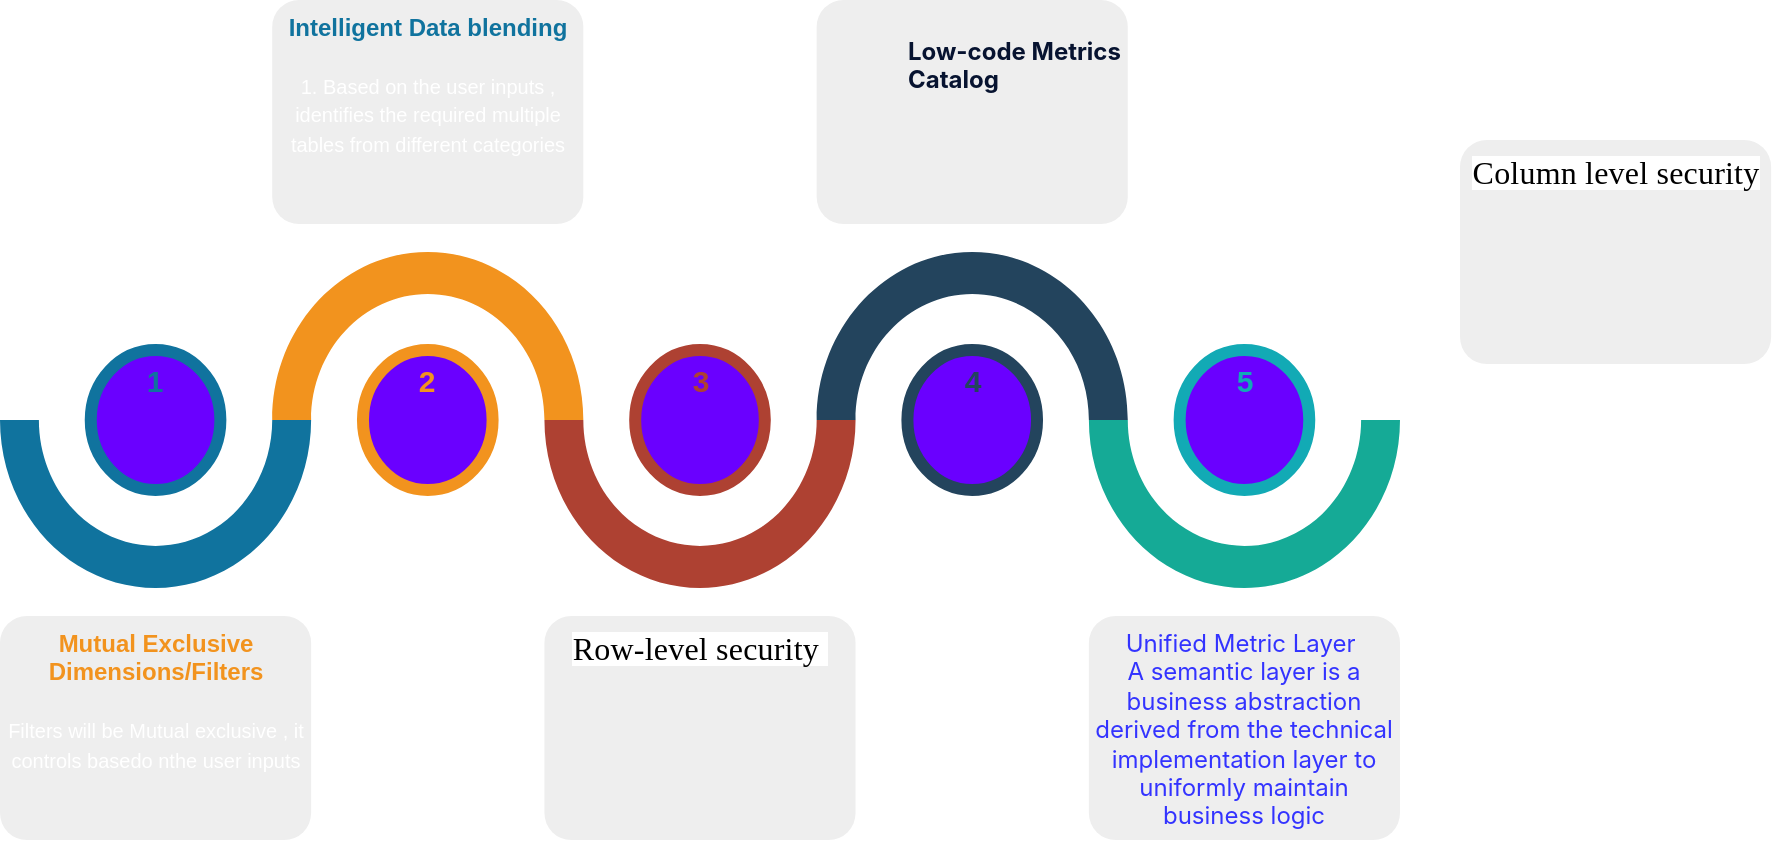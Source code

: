 <mxfile version="24.0.4" type="github" pages="2">
  <diagram id="78sCz90uFRcFQ9miNzxU" name="Page-2">
    <mxGraphModel dx="1804" dy="558" grid="1" gridSize="10" guides="1" tooltips="1" connect="1" arrows="1" fold="1" page="1" pageScale="1" pageWidth="850" pageHeight="1100" math="0" shadow="0">
      <root>
        <mxCell id="0" />
        <mxCell id="1" parent="0" />
        <mxCell id="tdOcX8E_IDGz-AW4-594-17" value="" style="group" vertex="1" connectable="0" parent="1">
          <mxGeometry x="-10" y="30" width="700" height="420" as="geometry" />
        </mxCell>
        <mxCell id="tdOcX8E_IDGz-AW4-594-1" value="" style="verticalLabelPosition=bottom;verticalAlign=top;html=1;shape=mxgraph.basic.partConcEllipse;startAngle=0.25;endAngle=0.75;arcWidth=0.25;fillColor=#10739E;strokeColor=none;align=center;fontFamily=Helvetica;fontSize=12;fontColor=#ffffff;" vertex="1" parent="tdOcX8E_IDGz-AW4-594-17">
          <mxGeometry y="126.0" width="155.556" height="168" as="geometry" />
        </mxCell>
        <mxCell id="tdOcX8E_IDGz-AW4-594-2" value="" style="verticalLabelPosition=bottom;verticalAlign=top;html=1;shape=mxgraph.basic.partConcEllipse;startAngle=0.75;endAngle=0.25;arcWidth=0.25;fillColor=#F2931E;strokeColor=none;align=center;fontFamily=Helvetica;fontSize=12;fontColor=#ffffff;" vertex="1" parent="tdOcX8E_IDGz-AW4-594-17">
          <mxGeometry x="136.111" y="126.0" width="155.556" height="168" as="geometry" />
        </mxCell>
        <mxCell id="tdOcX8E_IDGz-AW4-594-3" value="" style="verticalLabelPosition=bottom;verticalAlign=top;html=1;shape=mxgraph.basic.partConcEllipse;startAngle=0.25;endAngle=0.75;arcWidth=0.25;fillColor=#AE4132;strokeColor=none;align=center;fontFamily=Helvetica;fontSize=12;fontColor=#ffffff;" vertex="1" parent="tdOcX8E_IDGz-AW4-594-17">
          <mxGeometry x="272.222" y="126.0" width="155.556" height="168" as="geometry" />
        </mxCell>
        <mxCell id="tdOcX8E_IDGz-AW4-594-4" value="" style="verticalLabelPosition=bottom;verticalAlign=top;html=1;shape=mxgraph.basic.partConcEllipse;startAngle=0.75;endAngle=0.25;arcWidth=0.25;fillColor=#23445D;strokeColor=none;align=center;fontFamily=Helvetica;fontSize=12;fontColor=#ffffff;" vertex="1" parent="tdOcX8E_IDGz-AW4-594-17">
          <mxGeometry x="408.333" y="126.0" width="155.556" height="168" as="geometry" />
        </mxCell>
        <mxCell id="tdOcX8E_IDGz-AW4-594-5" value="" style="verticalLabelPosition=bottom;verticalAlign=top;html=1;shape=mxgraph.basic.partConcEllipse;startAngle=0.25;endAngle=0.75;arcWidth=0.25;fillColor=#15AA96;strokeColor=none;align=center;fontFamily=Helvetica;fontSize=12;fontColor=#ffffff;" vertex="1" parent="tdOcX8E_IDGz-AW4-594-17">
          <mxGeometry x="544.444" y="126.0" width="155.556" height="168" as="geometry" />
        </mxCell>
        <mxCell id="tdOcX8E_IDGz-AW4-594-6" value="1" style="shape=ellipse;strokeWidth=6;strokeColor=#10739E;fontSize=15;html=1;whiteSpace=wrap;fontStyle=1;fontColor=#10739E;align=center;verticalAlign=top;fontFamily=Helvetica;fillColor=#6a00ff;" vertex="1" parent="tdOcX8E_IDGz-AW4-594-17">
          <mxGeometry x="45.37" y="175" width="64.815" height="70" as="geometry" />
        </mxCell>
        <mxCell id="tdOcX8E_IDGz-AW4-594-7" value="2" style="shape=ellipse;strokeWidth=6;strokeColor=#F2931E;fontSize=15;html=1;whiteSpace=wrap;fontStyle=1;fontColor=#F2931E;align=center;verticalAlign=top;fontFamily=Helvetica;fillColor=#6a00ff;" vertex="1" parent="tdOcX8E_IDGz-AW4-594-17">
          <mxGeometry x="181.481" y="175" width="64.815" height="70" as="geometry" />
        </mxCell>
        <mxCell id="tdOcX8E_IDGz-AW4-594-8" value="3" style="shape=ellipse;strokeWidth=6;strokeColor=#AE4132;fontSize=15;html=1;whiteSpace=wrap;fontStyle=1;fontColor=#AE4132;align=center;verticalAlign=top;fontFamily=Helvetica;fillColor=#6a00ff;" vertex="1" parent="tdOcX8E_IDGz-AW4-594-17">
          <mxGeometry x="317.593" y="175" width="64.815" height="70" as="geometry" />
        </mxCell>
        <mxCell id="tdOcX8E_IDGz-AW4-594-9" value="4" style="shape=ellipse;strokeWidth=6;strokeColor=#23445D;fontSize=15;html=1;whiteSpace=wrap;fontStyle=1;fontColor=#23445D;align=center;verticalAlign=top;fontFamily=Helvetica;fillColor=#6a00ff;" vertex="1" parent="tdOcX8E_IDGz-AW4-594-17">
          <mxGeometry x="453.704" y="175" width="64.815" height="70" as="geometry" />
        </mxCell>
        <mxCell id="tdOcX8E_IDGz-AW4-594-10" value="5" style="shape=ellipse;strokeWidth=6;strokeColor=#12AAB5;fontSize=15;html=1;whiteSpace=wrap;fontStyle=1;fontColor=#12AAB5;align=center;verticalAlign=top;fontFamily=Helvetica;fillColor=#6a00ff;" vertex="1" parent="tdOcX8E_IDGz-AW4-594-17">
          <mxGeometry x="589.815" y="175" width="64.815" height="70" as="geometry" />
        </mxCell>
        <mxCell id="tdOcX8E_IDGz-AW4-594-11" value="&lt;font color=&quot;#F2931E&quot;&gt;&lt;b&gt;Mutual Exclusive Dimensions/Filters&lt;/b&gt;&lt;/font&gt;&lt;br&gt;&lt;br&gt;&lt;font size=&quot;1&quot;&gt;Filters will be Mutual exclusive , it controls basedo nthe user inputs&lt;/font&gt;" style="rounded=1;strokeColor=none;fillColor=#EEEEEE;align=center;arcSize=12;verticalAlign=top;whiteSpace=wrap;html=1;fontSize=12;fontFamily=Helvetica;fontColor=#ffffff;" vertex="1" parent="tdOcX8E_IDGz-AW4-594-17">
          <mxGeometry y="308" width="155.556" height="112" as="geometry" />
        </mxCell>
        <mxCell id="tdOcX8E_IDGz-AW4-594-12" value="&lt;font style=&quot;text-align: left;&quot; color=&quot;#10739E&quot;&gt;&lt;b&gt;Intelligent Data blending&lt;/b&gt;&lt;/font&gt;&lt;br style=&quot;text-align: left;&quot;&gt;&lt;br style=&quot;text-align: left;&quot;&gt;&lt;font style=&quot;text-align: left;&quot; size=&quot;1&quot;&gt;1. Based on the user inputs , identifies the required multiple tables from different categories&lt;/font&gt;" style="rounded=1;strokeColor=none;fillColor=#EEEEEE;align=center;arcSize=12;verticalAlign=top;whiteSpace=wrap;html=1;fontSize=12;fontFamily=Helvetica;fontColor=#ffffff;" vertex="1" parent="tdOcX8E_IDGz-AW4-594-17">
          <mxGeometry x="136.111" width="155.556" height="112" as="geometry" />
        </mxCell>
        <mxCell id="tdOcX8E_IDGz-AW4-594-13" value="&lt;span style=&quot;box-sizing: border-box; margin: 0px; padding: 0px; border: 0px; font-variant-numeric: inherit; font-variant-east-asian: inherit; font-variant-alternates: inherit; font-variant-position: inherit; font-stretch: inherit; font-size: 16px; line-height: inherit; font-family: Poppins; font-optical-sizing: inherit; font-kerning: inherit; font-feature-settings: inherit; font-variation-settings: inherit; vertical-align: baseline; color: rgb(0, 0, 0); letter-spacing: 0.1px; text-align: left; background-color: rgb(255, 255, 255);&quot;&gt;Row-level security&lt;/span&gt;&lt;span style=&quot;color: rgb(0, 0, 0); font-family: Poppins; font-size: 16px; letter-spacing: 0.1px; text-align: left; background-color: rgb(255, 255, 255);&quot;&gt;&amp;nbsp;&lt;/span&gt;" style="rounded=1;strokeColor=none;fillColor=#EEEEEE;align=center;arcSize=12;verticalAlign=top;whiteSpace=wrap;html=1;fontSize=12;fontFamily=Helvetica;fontColor=#ffffff;" vertex="1" parent="tdOcX8E_IDGz-AW4-594-17">
          <mxGeometry x="272.222" y="308" width="155.556" height="112" as="geometry" />
        </mxCell>
        <mxCell id="tdOcX8E_IDGz-AW4-594-15" value="&lt;div&gt;&lt;span style=&quot;font-family: -apple-system, BlinkMacSystemFont, &amp;quot;PingFang SC&amp;quot;, &amp;quot;Segoe UI&amp;quot;, &amp;quot;Microsoft YaHei&amp;quot;, &amp;quot;Helvetica Neue&amp;quot;, Arial, &amp;quot;Noto Sans&amp;quot;, sans-serif, &amp;quot;Apple Color Emoji&amp;quot;, &amp;quot;Segoe UI Emoji&amp;quot;, &amp;quot;Segoe UI Symbol&amp;quot;, &amp;quot;Noto Color emoji&amp;quot;; text-align: start;&quot;&gt;&lt;font color=&quot;#3333ff&quot; style=&quot;font-size: 12px;&quot;&gt;Unified Metric Layer&amp;nbsp;&lt;/font&gt;&lt;/span&gt;&lt;/div&gt;&lt;span style=&quot;font-family: -apple-system, BlinkMacSystemFont, &amp;quot;PingFang SC&amp;quot;, &amp;quot;Segoe UI&amp;quot;, &amp;quot;Microsoft YaHei&amp;quot;, &amp;quot;Helvetica Neue&amp;quot;, Arial, &amp;quot;Noto Sans&amp;quot;, sans-serif, &amp;quot;Apple Color Emoji&amp;quot;, &amp;quot;Segoe UI Emoji&amp;quot;, &amp;quot;Segoe UI Symbol&amp;quot;, &amp;quot;Noto Color emoji&amp;quot;; text-align: start;&quot;&gt;&lt;font color=&quot;#3333ff&quot; style=&quot;font-size: 12px;&quot;&gt;A semantic layer is a business abstraction derived from the technical implementation layer to uniformly maintain business logic&lt;/font&gt;&lt;/span&gt;" style="rounded=1;strokeColor=none;fillColor=#EEEEEE;align=center;arcSize=12;verticalAlign=top;whiteSpace=wrap;html=1;fontSize=12;fontFamily=Helvetica;fontColor=#ffffff;" vertex="1" parent="tdOcX8E_IDGz-AW4-594-17">
          <mxGeometry x="544.444" y="308" width="155.556" height="112" as="geometry" />
        </mxCell>
        <mxCell id="-UdENOriCXIabGFjitiQ-1" value="&lt;ul style=&quot;box-sizing: inherit; margin: 0px; padding: 0px; border: 0px; vertical-align: baseline; font-family: -apple-system, BlinkMacSystemFont, &amp;quot;PingFang SC&amp;quot;, &amp;quot;Segoe UI&amp;quot;, &amp;quot;Microsoft YaHei&amp;quot;, &amp;quot;Helvetica Neue&amp;quot;, Arial, &amp;quot;Noto Sans&amp;quot;, sans-serif, &amp;quot;Apple Color Emoji&amp;quot;, &amp;quot;Segoe UI Emoji&amp;quot;, &amp;quot;Segoe UI Symbol&amp;quot;, &amp;quot;Noto Color emoji&amp;quot;; list-style: none; word-break: break-word; color: rgb(7, 19, 48); text-align: start;&quot;&gt;&lt;li style=&quot;box-sizing: inherit; margin: 12px 0px 0px; padding: 0px 0px 0px 45px; border: 0px; font-weight: inherit; vertical-align: baseline; position: relative; word-break: break-word;&quot;&gt;&lt;span style=&quot;box-sizing: inherit; margin: 0px; padding: 0px; border: 0px; font-weight: 700; vertical-align: baseline; word-break: break-word;&quot;&gt;&lt;font style=&quot;font-size: 12px;&quot;&gt;Low-code Metrics Catalog&lt;/font&gt;&lt;/span&gt;&lt;/li&gt;&lt;/ul&gt;" style="rounded=1;strokeColor=none;fillColor=#EEEEEE;align=center;arcSize=12;verticalAlign=top;whiteSpace=wrap;html=1;fontSize=12;fontFamily=Helvetica;fontColor=#ffffff;" vertex="1" parent="tdOcX8E_IDGz-AW4-594-17">
          <mxGeometry x="408.333" width="155.556" height="112" as="geometry" />
        </mxCell>
        <mxCell id="tdOcX8E_IDGz-AW4-594-14" value="&lt;span style=&quot;box-sizing: border-box; margin: 0px; padding: 0px; border: 0px; font-variant-numeric: inherit; font-variant-east-asian: inherit; font-variant-alternates: inherit; font-variant-position: inherit; font-stretch: inherit; font-size: 16px; line-height: inherit; font-family: Poppins; font-optical-sizing: inherit; font-kerning: inherit; font-feature-settings: inherit; font-variation-settings: inherit; vertical-align: baseline; color: rgb(0, 0, 0); letter-spacing: 0.1px; text-align: left; background-color: rgb(255, 255, 255);&quot;&gt;Column level security&lt;/span&gt;" style="rounded=1;strokeColor=none;fillColor=#EEEEEE;align=center;arcSize=12;verticalAlign=top;whiteSpace=wrap;html=1;fontSize=12;fontFamily=Helvetica;fontColor=#ffffff;" vertex="1" parent="1">
          <mxGeometry x="720.003" y="100" width="155.556" height="112" as="geometry" />
        </mxCell>
      </root>
    </mxGraphModel>
  </diagram>
  <diagram name="Page-1" id="IX14Sh2FknliUfe82c5O">
    <mxGraphModel dx="954" dy="558" grid="1" gridSize="10" guides="1" tooltips="1" connect="1" arrows="1" fold="1" page="1" pageScale="1" pageWidth="850" pageHeight="1100" math="0" shadow="0">
      <root>
        <mxCell id="0" />
        <mxCell id="1" parent="0" />
        <mxCell id="C9gFXLcH3svG776JhAeq-95" value="second" parent="0" />
        <mxCell id="lj7vaZxrz3V_azT0Fqbq-1" value="" style="shape=image;verticalLabelPosition=bottom;labelBackgroundColor=default;verticalAlign=top;aspect=fixed;imageAspect=0;image=https://siteprod-s3-cdn.kyligence.io/2022/02/Unified-Semantic-Layer-Diagram-1024x384.png;" vertex="1" parent="C9gFXLcH3svG776JhAeq-95">
          <mxGeometry x="20" y="540" width="1024" height="384" as="geometry" />
        </mxCell>
        <mxCell id="C9gFXLcH3svG776JhAeq-89" value="first" parent="0" />
      </root>
    </mxGraphModel>
  </diagram>
</mxfile>
